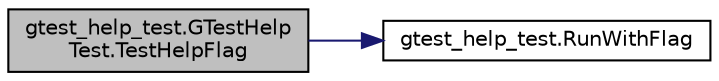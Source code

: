digraph "gtest_help_test.GTestHelpTest.TestHelpFlag"
{
  edge [fontname="Helvetica",fontsize="10",labelfontname="Helvetica",labelfontsize="10"];
  node [fontname="Helvetica",fontsize="10",shape=record];
  rankdir="LR";
  Node0 [label="gtest_help_test.GTestHelp\lTest.TestHelpFlag",height=0.2,width=0.4,color="black", fillcolor="grey75", style="filled", fontcolor="black"];
  Node0 -> Node1 [color="midnightblue",fontsize="10",style="solid",fontname="Helvetica"];
  Node1 [label="gtest_help_test.RunWithFlag",height=0.2,width=0.4,color="black", fillcolor="white", style="filled",URL="$de/dbf/namespacegtest__help__test.html#a3d369750dac11a6dca523139fe1e6c86"];
}
